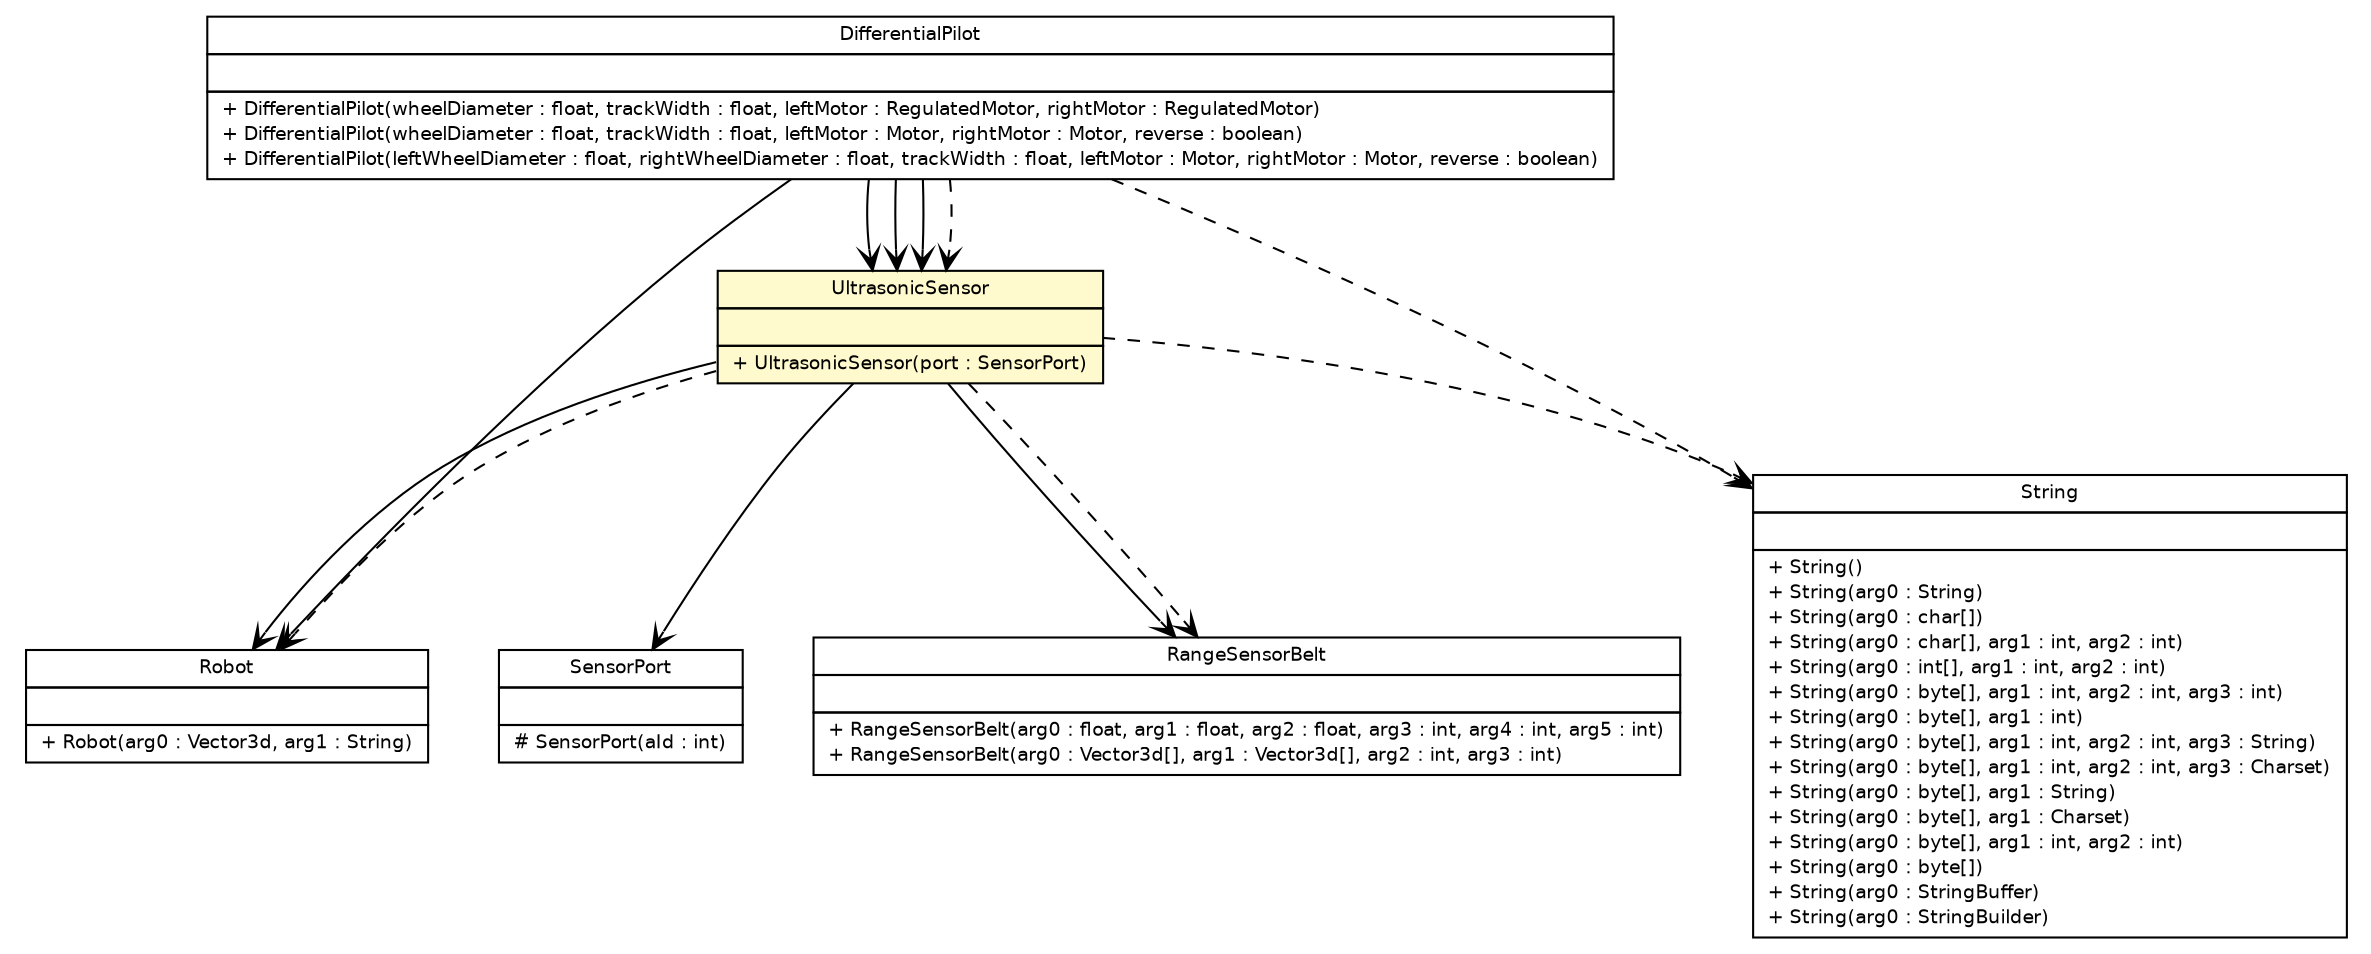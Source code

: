 #!/usr/local/bin/dot
#
# Class diagram 
# Generated by UMLGraph version 5.1 (http://www.umlgraph.org/)
#

digraph G {
	edge [fontname="Helvetica",fontsize=10,labelfontname="Helvetica",labelfontsize=10];
	node [fontname="Helvetica",fontsize=10,shape=plaintext];
	nodesep=0.25;
	ranksep=0.5;
	// es.upm.dit.gsi.gsilejos.lejos.robotics.navigation.DifferentialPilot
	c298 [label=<<table title="es.upm.dit.gsi.gsilejos.lejos.robotics.navigation.DifferentialPilot" border="0" cellborder="1" cellspacing="0" cellpadding="2" port="p" href="../robotics/navigation/DifferentialPilot.html">
		<tr><td><table border="0" cellspacing="0" cellpadding="1">
<tr><td align="center" balign="center"> DifferentialPilot </td></tr>
		</table></td></tr>
		<tr><td><table border="0" cellspacing="0" cellpadding="1">
<tr><td align="left" balign="left">  </td></tr>
		</table></td></tr>
		<tr><td><table border="0" cellspacing="0" cellpadding="1">
<tr><td align="left" balign="left"> + DifferentialPilot(wheelDiameter : float, trackWidth : float, leftMotor : RegulatedMotor, rightMotor : RegulatedMotor) </td></tr>
<tr><td align="left" balign="left"> + DifferentialPilot(wheelDiameter : float, trackWidth : float, leftMotor : Motor, rightMotor : Motor, reverse : boolean) </td></tr>
<tr><td align="left" balign="left"> + DifferentialPilot(leftWheelDiameter : float, rightWheelDiameter : float, trackWidth : float, leftMotor : Motor, rightMotor : Motor, reverse : boolean) </td></tr>
		</table></td></tr>
		</table>>, fontname="Helvetica", fontcolor="black", fontsize=9.0];
	// es.upm.dit.gsi.gsilejos.lejos.nxt.SensorPort
	c301 [label=<<table title="es.upm.dit.gsi.gsilejos.lejos.nxt.SensorPort" border="0" cellborder="1" cellspacing="0" cellpadding="2" port="p" href="./SensorPort.html">
		<tr><td><table border="0" cellspacing="0" cellpadding="1">
<tr><td align="center" balign="center"> SensorPort </td></tr>
		</table></td></tr>
		<tr><td><table border="0" cellspacing="0" cellpadding="1">
<tr><td align="left" balign="left">  </td></tr>
		</table></td></tr>
		<tr><td><table border="0" cellspacing="0" cellpadding="1">
<tr><td align="left" balign="left"> # SensorPort(aId : int) </td></tr>
		</table></td></tr>
		</table>>, fontname="Helvetica", fontcolor="black", fontsize=9.0];
	// es.upm.dit.gsi.gsilejos.lejos.nxt.UltrasonicSensor
	c302 [label=<<table title="es.upm.dit.gsi.gsilejos.lejos.nxt.UltrasonicSensor" border="0" cellborder="1" cellspacing="0" cellpadding="2" port="p" bgcolor="lemonChiffon" href="./UltrasonicSensor.html">
		<tr><td><table border="0" cellspacing="0" cellpadding="1">
<tr><td align="center" balign="center"> UltrasonicSensor </td></tr>
		</table></td></tr>
		<tr><td><table border="0" cellspacing="0" cellpadding="1">
<tr><td align="left" balign="left">  </td></tr>
		</table></td></tr>
		<tr><td><table border="0" cellspacing="0" cellpadding="1">
<tr><td align="left" balign="left"> + UltrasonicSensor(port : SensorPort) </td></tr>
		</table></td></tr>
		</table>>, fontname="Helvetica", fontcolor="black", fontsize=9.0];
	// es.upm.dit.gsi.gsilejos.lejos.robotics.navigation.DifferentialPilot NAVASSOC simbad.sim.Robot
	c298:p -> c311:p [taillabel="", label="", headlabel="", fontname="Helvetica", fontcolor="black", fontsize=10.0, color="black", arrowhead=open];
	// es.upm.dit.gsi.gsilejos.lejos.robotics.navigation.DifferentialPilot NAVASSOC es.upm.dit.gsi.gsilejos.lejos.nxt.UltrasonicSensor
	c298:p -> c302:p [taillabel="", label="", headlabel="", fontname="Helvetica", fontcolor="black", fontsize=10.0, color="black", arrowhead=open];
	// es.upm.dit.gsi.gsilejos.lejos.robotics.navigation.DifferentialPilot NAVASSOC es.upm.dit.gsi.gsilejos.lejos.nxt.UltrasonicSensor
	c298:p -> c302:p [taillabel="", label="", headlabel="", fontname="Helvetica", fontcolor="black", fontsize=10.0, color="black", arrowhead=open];
	// es.upm.dit.gsi.gsilejos.lejos.robotics.navigation.DifferentialPilot NAVASSOC es.upm.dit.gsi.gsilejos.lejos.nxt.UltrasonicSensor
	c298:p -> c302:p [taillabel="", label="", headlabel="", fontname="Helvetica", fontcolor="black", fontsize=10.0, color="black", arrowhead=open];
	// es.upm.dit.gsi.gsilejos.lejos.nxt.UltrasonicSensor NAVASSOC simbad.sim.Robot
	c302:p -> c311:p [taillabel="", label="", headlabel="", fontname="Helvetica", fontcolor="black", fontsize=10.0, color="black", arrowhead=open];
	// es.upm.dit.gsi.gsilejos.lejos.nxt.UltrasonicSensor NAVASSOC simbad.sim.RangeSensorBelt
	c302:p -> c312:p [taillabel="", label="", headlabel="", fontname="Helvetica", fontcolor="black", fontsize=10.0, color="black", arrowhead=open];
	// es.upm.dit.gsi.gsilejos.lejos.nxt.UltrasonicSensor NAVASSOC es.upm.dit.gsi.gsilejos.lejos.nxt.SensorPort
	c302:p -> c301:p [taillabel="", label="", headlabel="", fontname="Helvetica", fontcolor="black", fontsize=10.0, color="black", arrowhead=open];
	// es.upm.dit.gsi.gsilejos.lejos.robotics.navigation.DifferentialPilot DEPEND es.upm.dit.gsi.gsilejos.lejos.nxt.UltrasonicSensor
	c298:p -> c302:p [taillabel="", label="", headlabel="", fontname="Helvetica", fontcolor="black", fontsize=10.0, color="black", arrowhead=open, style=dashed];
	// es.upm.dit.gsi.gsilejos.lejos.robotics.navigation.DifferentialPilot DEPEND java.lang.String
	c298:p -> c313:p [taillabel="", label="", headlabel="", fontname="Helvetica", fontcolor="black", fontsize=10.0, color="black", arrowhead=open, style=dashed];
	// es.upm.dit.gsi.gsilejos.lejos.nxt.UltrasonicSensor DEPEND simbad.sim.RangeSensorBelt
	c302:p -> c312:p [taillabel="", label="", headlabel="", fontname="Helvetica", fontcolor="black", fontsize=10.0, color="black", arrowhead=open, style=dashed];
	// es.upm.dit.gsi.gsilejos.lejos.nxt.UltrasonicSensor DEPEND simbad.sim.Robot
	c302:p -> c311:p [taillabel="", label="", headlabel="", fontname="Helvetica", fontcolor="black", fontsize=10.0, color="black", arrowhead=open, style=dashed];
	// es.upm.dit.gsi.gsilejos.lejos.nxt.UltrasonicSensor DEPEND java.lang.String
	c302:p -> c313:p [taillabel="", label="", headlabel="", fontname="Helvetica", fontcolor="black", fontsize=10.0, color="black", arrowhead=open, style=dashed];
	// java.lang.String
	c313 [label=<<table title="java.lang.String" border="0" cellborder="1" cellspacing="0" cellpadding="2" port="p" href="http://java.sun.com/j2se/1.4.2/docs/api/java/lang/String.html">
		<tr><td><table border="0" cellspacing="0" cellpadding="1">
<tr><td align="center" balign="center"> String </td></tr>
		</table></td></tr>
		<tr><td><table border="0" cellspacing="0" cellpadding="1">
<tr><td align="left" balign="left">  </td></tr>
		</table></td></tr>
		<tr><td><table border="0" cellspacing="0" cellpadding="1">
<tr><td align="left" balign="left"> + String() </td></tr>
<tr><td align="left" balign="left"> + String(arg0 : String) </td></tr>
<tr><td align="left" balign="left"> + String(arg0 : char[]) </td></tr>
<tr><td align="left" balign="left"> + String(arg0 : char[], arg1 : int, arg2 : int) </td></tr>
<tr><td align="left" balign="left"> + String(arg0 : int[], arg1 : int, arg2 : int) </td></tr>
<tr><td align="left" balign="left"> + String(arg0 : byte[], arg1 : int, arg2 : int, arg3 : int) </td></tr>
<tr><td align="left" balign="left"> + String(arg0 : byte[], arg1 : int) </td></tr>
<tr><td align="left" balign="left"> + String(arg0 : byte[], arg1 : int, arg2 : int, arg3 : String) </td></tr>
<tr><td align="left" balign="left"> + String(arg0 : byte[], arg1 : int, arg2 : int, arg3 : Charset) </td></tr>
<tr><td align="left" balign="left"> + String(arg0 : byte[], arg1 : String) </td></tr>
<tr><td align="left" balign="left"> + String(arg0 : byte[], arg1 : Charset) </td></tr>
<tr><td align="left" balign="left"> + String(arg0 : byte[], arg1 : int, arg2 : int) </td></tr>
<tr><td align="left" balign="left"> + String(arg0 : byte[]) </td></tr>
<tr><td align="left" balign="left"> + String(arg0 : StringBuffer) </td></tr>
<tr><td align="left" balign="left"> + String(arg0 : StringBuilder) </td></tr>
		</table></td></tr>
		</table>>, fontname="Helvetica", fontcolor="black", fontsize=9.0];
	// simbad.sim.Robot
	c311 [label=<<table title="simbad.sim.Robot" border="0" cellborder="1" cellspacing="0" cellpadding="2" port="p" href="http://java.sun.com/j2se/1.4.2/docs/api/simbad/sim/Robot.html">
		<tr><td><table border="0" cellspacing="0" cellpadding="1">
<tr><td align="center" balign="center"> Robot </td></tr>
		</table></td></tr>
		<tr><td><table border="0" cellspacing="0" cellpadding="1">
<tr><td align="left" balign="left">  </td></tr>
		</table></td></tr>
		<tr><td><table border="0" cellspacing="0" cellpadding="1">
<tr><td align="left" balign="left"> + Robot(arg0 : Vector3d, arg1 : String) </td></tr>
		</table></td></tr>
		</table>>, fontname="Helvetica", fontcolor="black", fontsize=9.0];
	// simbad.sim.RangeSensorBelt
	c312 [label=<<table title="simbad.sim.RangeSensorBelt" border="0" cellborder="1" cellspacing="0" cellpadding="2" port="p" href="http://java.sun.com/j2se/1.4.2/docs/api/simbad/sim/RangeSensorBelt.html">
		<tr><td><table border="0" cellspacing="0" cellpadding="1">
<tr><td align="center" balign="center"> RangeSensorBelt </td></tr>
		</table></td></tr>
		<tr><td><table border="0" cellspacing="0" cellpadding="1">
<tr><td align="left" balign="left">  </td></tr>
		</table></td></tr>
		<tr><td><table border="0" cellspacing="0" cellpadding="1">
<tr><td align="left" balign="left"> + RangeSensorBelt(arg0 : float, arg1 : float, arg2 : float, arg3 : int, arg4 : int, arg5 : int) </td></tr>
<tr><td align="left" balign="left"> + RangeSensorBelt(arg0 : Vector3d[], arg1 : Vector3d[], arg2 : int, arg3 : int) </td></tr>
		</table></td></tr>
		</table>>, fontname="Helvetica", fontcolor="black", fontsize=9.0];
}

